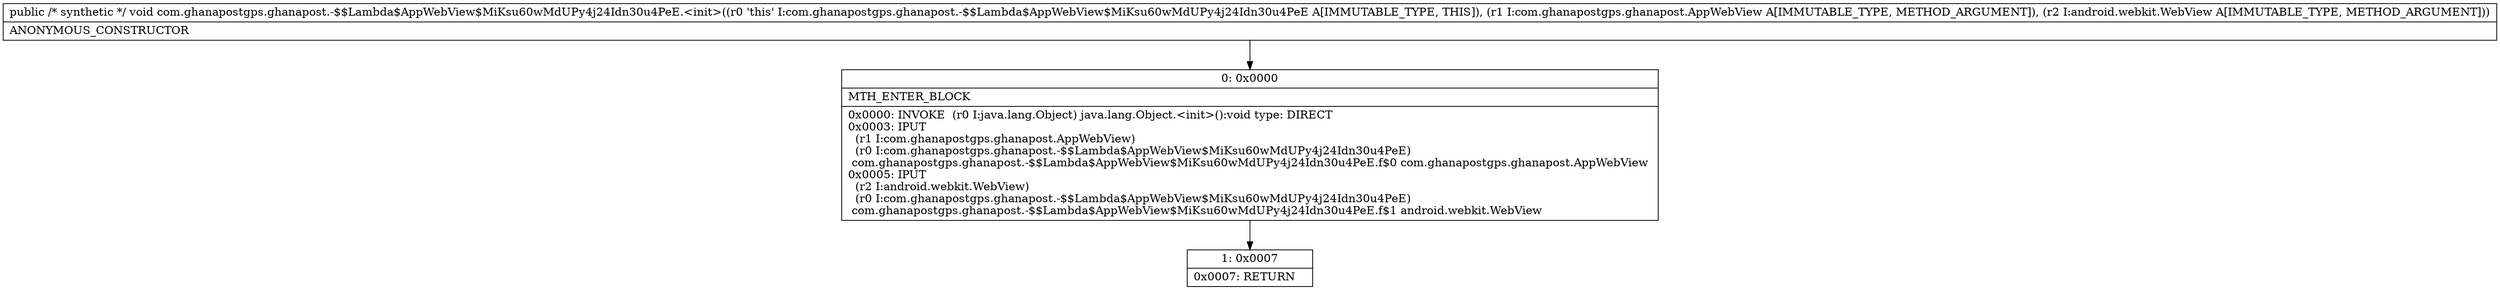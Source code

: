 digraph "CFG forcom.ghanapostgps.ghanapost.\-$$Lambda$AppWebView$MiKsu60wMdUPy4j24Idn30u4PeE.\<init\>(Lcom\/ghanapostgps\/ghanapost\/AppWebView;Landroid\/webkit\/WebView;)V" {
Node_0 [shape=record,label="{0\:\ 0x0000|MTH_ENTER_BLOCK\l|0x0000: INVOKE  (r0 I:java.lang.Object) java.lang.Object.\<init\>():void type: DIRECT \l0x0003: IPUT  \l  (r1 I:com.ghanapostgps.ghanapost.AppWebView)\l  (r0 I:com.ghanapostgps.ghanapost.\-$$Lambda$AppWebView$MiKsu60wMdUPy4j24Idn30u4PeE)\l com.ghanapostgps.ghanapost.\-$$Lambda$AppWebView$MiKsu60wMdUPy4j24Idn30u4PeE.f$0 com.ghanapostgps.ghanapost.AppWebView \l0x0005: IPUT  \l  (r2 I:android.webkit.WebView)\l  (r0 I:com.ghanapostgps.ghanapost.\-$$Lambda$AppWebView$MiKsu60wMdUPy4j24Idn30u4PeE)\l com.ghanapostgps.ghanapost.\-$$Lambda$AppWebView$MiKsu60wMdUPy4j24Idn30u4PeE.f$1 android.webkit.WebView \l}"];
Node_1 [shape=record,label="{1\:\ 0x0007|0x0007: RETURN   \l}"];
MethodNode[shape=record,label="{public \/* synthetic *\/ void com.ghanapostgps.ghanapost.\-$$Lambda$AppWebView$MiKsu60wMdUPy4j24Idn30u4PeE.\<init\>((r0 'this' I:com.ghanapostgps.ghanapost.\-$$Lambda$AppWebView$MiKsu60wMdUPy4j24Idn30u4PeE A[IMMUTABLE_TYPE, THIS]), (r1 I:com.ghanapostgps.ghanapost.AppWebView A[IMMUTABLE_TYPE, METHOD_ARGUMENT]), (r2 I:android.webkit.WebView A[IMMUTABLE_TYPE, METHOD_ARGUMENT]))  | ANONYMOUS_CONSTRUCTOR\l}"];
MethodNode -> Node_0;
Node_0 -> Node_1;
}


